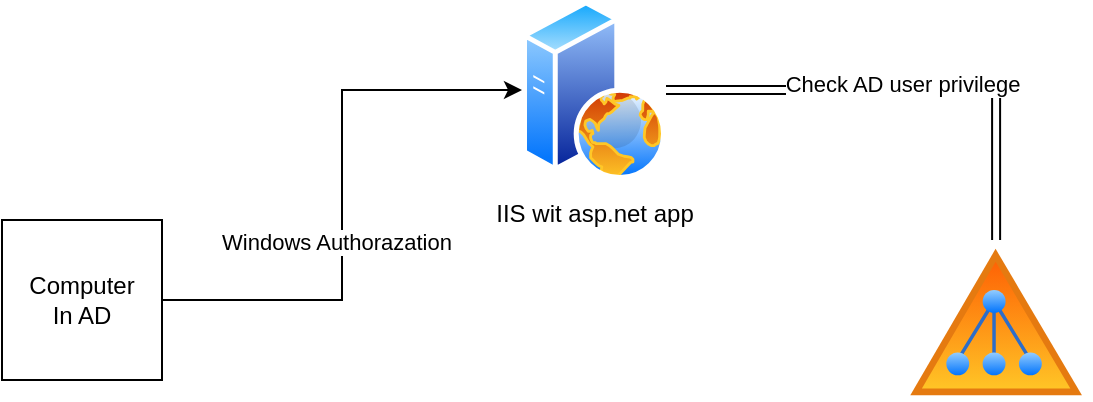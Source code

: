 <mxfile version="17.4.3" type="github">
  <diagram id="q2lm2LufPUnqBylVKAs6" name="Page-1">
    <mxGraphModel dx="988" dy="356" grid="1" gridSize="10" guides="1" tooltips="1" connect="1" arrows="1" fold="1" page="1" pageScale="1" pageWidth="827" pageHeight="1169" math="0" shadow="0">
      <root>
        <mxCell id="0" />
        <mxCell id="1" parent="0" />
        <mxCell id="P8LPHrWzFE8qcMjb3-0s-9" style="edgeStyle=orthogonalEdgeStyle;rounded=0;orthogonalLoop=1;jettySize=auto;html=1;entryX=0;entryY=0.5;entryDx=0;entryDy=0;" edge="1" parent="1" source="P8LPHrWzFE8qcMjb3-0s-1" target="P8LPHrWzFE8qcMjb3-0s-5">
          <mxGeometry relative="1" as="geometry" />
        </mxCell>
        <mxCell id="P8LPHrWzFE8qcMjb3-0s-10" value="Windows Authorazation" style="edgeLabel;html=1;align=center;verticalAlign=middle;resizable=0;points=[];" vertex="1" connectable="0" parent="P8LPHrWzFE8qcMjb3-0s-9">
          <mxGeometry x="-0.164" y="3" relative="1" as="geometry">
            <mxPoint as="offset" />
          </mxGeometry>
        </mxCell>
        <mxCell id="P8LPHrWzFE8qcMjb3-0s-1" value="Computer&lt;br&gt;In AD" style="whiteSpace=wrap;html=1;aspect=fixed;" vertex="1" parent="1">
          <mxGeometry x="150" y="180" width="80" height="80" as="geometry" />
        </mxCell>
        <mxCell id="P8LPHrWzFE8qcMjb3-0s-11" style="edgeStyle=orthogonalEdgeStyle;rounded=0;orthogonalLoop=1;jettySize=auto;html=1;shape=link;" edge="1" parent="1" source="P8LPHrWzFE8qcMjb3-0s-5" target="P8LPHrWzFE8qcMjb3-0s-8">
          <mxGeometry relative="1" as="geometry" />
        </mxCell>
        <mxCell id="P8LPHrWzFE8qcMjb3-0s-12" value="Check AD user privilege" style="edgeLabel;html=1;align=center;verticalAlign=middle;resizable=0;points=[];" vertex="1" connectable="0" parent="P8LPHrWzFE8qcMjb3-0s-11">
          <mxGeometry x="-0.021" y="3" relative="1" as="geometry">
            <mxPoint as="offset" />
          </mxGeometry>
        </mxCell>
        <mxCell id="P8LPHrWzFE8qcMjb3-0s-5" value="IIS wit asp.net app" style="aspect=fixed;perimeter=ellipsePerimeter;html=1;align=center;shadow=0;dashed=0;spacingTop=3;image;image=img/lib/active_directory/web_server.svg;" vertex="1" parent="1">
          <mxGeometry x="410" y="70" width="72" height="90" as="geometry" />
        </mxCell>
        <mxCell id="P8LPHrWzFE8qcMjb3-0s-8" value="" style="aspect=fixed;perimeter=ellipsePerimeter;html=1;align=center;shadow=0;dashed=0;spacingTop=3;image;image=img/lib/active_directory/active_directory.svg;" vertex="1" parent="1">
          <mxGeometry x="600" y="190" width="94.12" height="80" as="geometry" />
        </mxCell>
      </root>
    </mxGraphModel>
  </diagram>
</mxfile>
